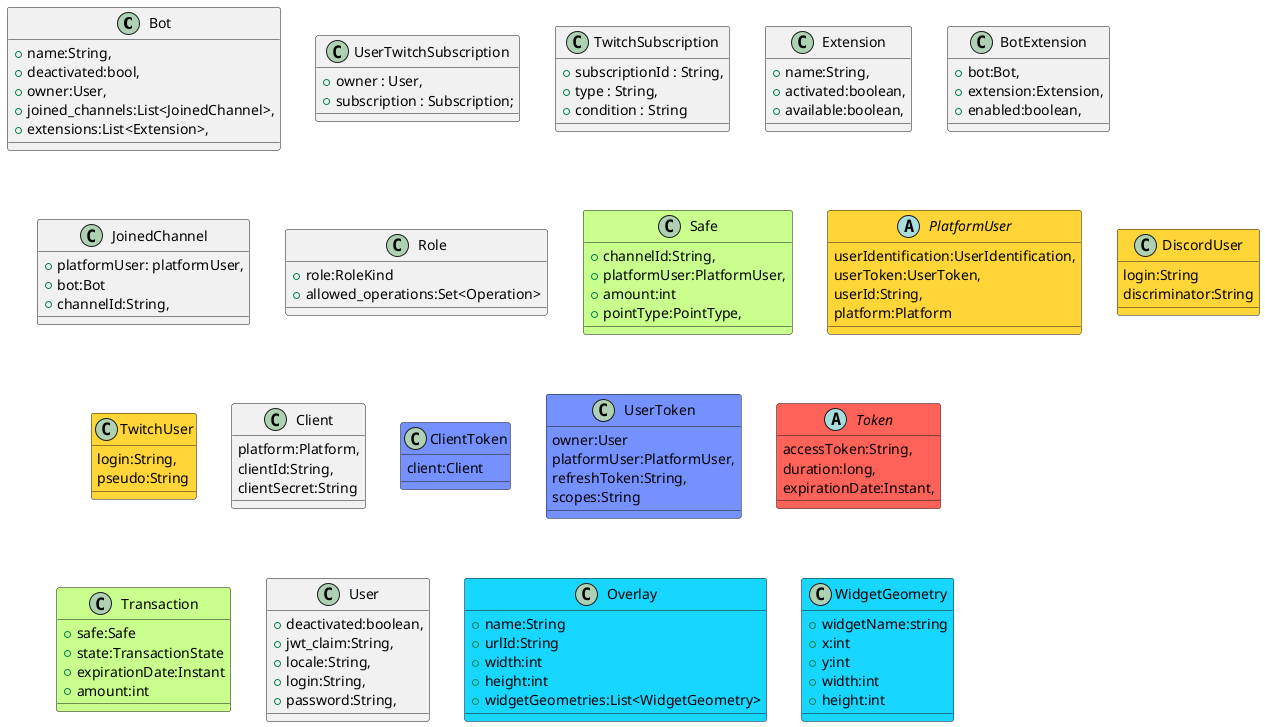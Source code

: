 @startuml
!if TOTO
!define TOTO
class Bot {
   +name:String,
   +deactivated:bool,
   +owner:User,
   +joined_channels:List<JoinedChannel>,
   +extensions:List<Extension>,
}

class UserTwitchSubscription {
  + owner : User,
  + subscription : Subscription;
}

class TwitchSubscription {
  + subscriptionId : String,
  + type : String,
  + condition : String
}

class Extension {
  + name:String,
  + activated:boolean,
  + available:boolean,
}

class BotExtension {
  + bot:Bot,
  + extension:Extension,
  + enabled:boolean,
}

class JoinedChannel {
  + platformUser: platformUser,
  + bot:Bot
  + channelId:String,
}

class Role {
 +role:RoleKind
 +allowed_operations:Set<Operation>
}

class Safe #C8FF8D {
 +channelId:String,
 +platformUser:PlatformUser,
 +amount:int
 +pointType:PointType,
}

abstract class PlatformUser #FFD538 {
    userIdentification:UserIdentification,
    userToken:UserToken,
    userId:String,
    platform:Platform

}

class DiscordUser #FFD538 {
    login:String
    discriminator:String
}

class TwitchUser #FFD538 {
    login:String,
    pseudo:String
}


class Client {
    platform:Platform,
    clientId:String,
    clientSecret:String
}

class ClientToken #7591FF {
     client:Client
}

class UserToken #7591FF {
    owner:User
    platformUser:PlatformUser,
    refreshToken:String,
    scopes:String
}

abstract class Token #FF6259 {
    accessToken:String,
    duration:long,
    expirationDate:Instant,
}

class Transaction #C8FF8D {
  +safe:Safe
  +state:TransactionState
  +expirationDate:Instant
  +amount:int
}

class User {
+ deactivated:boolean,
+jwt_claim:String,
+locale:String,
+login:String,
+password:String,
}

class Overlay #17D6FF {
+name:String
+urlId:String
+width:int
+height:int
+widgetGeometries:List<WidgetGeometry>
}

class WidgetGeometry #17D6FF {
+widgetName:string
+x:int
+y:int
+width:int
+height:int
}




@enduml

